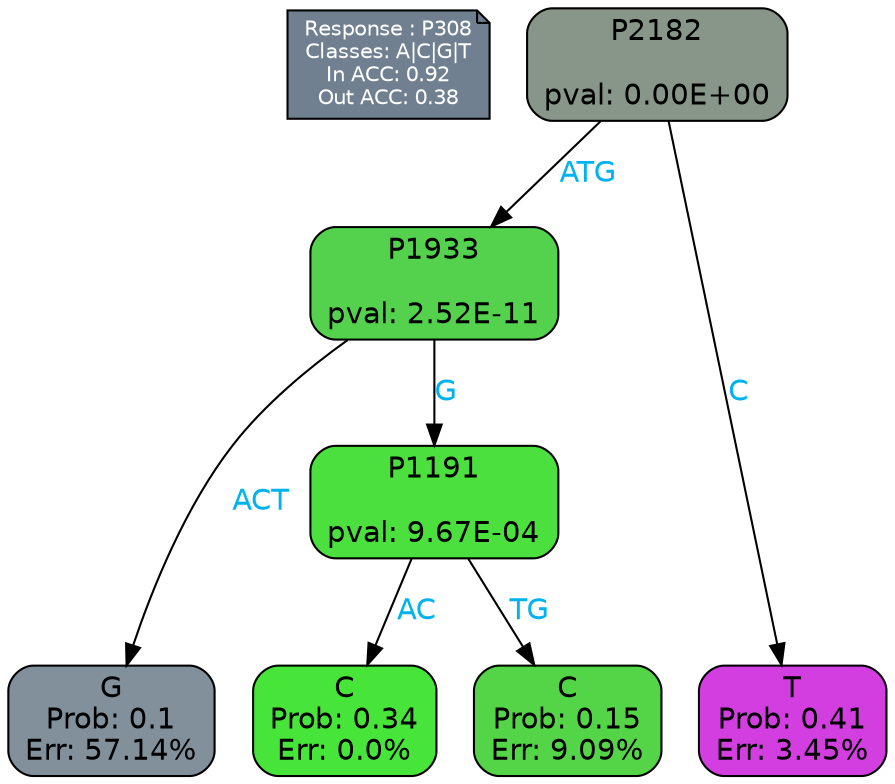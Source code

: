 digraph Tree {
node [shape=box, style="filled, rounded", color="black", fontname=helvetica] ;
graph [ranksep=equally, splines=polylines, bgcolor=transparent, dpi=600] ;
edge [fontname=helvetica] ;
LEGEND [label="Response : P308
Classes: A|C|G|T
In ACC: 0.92
Out ACC: 0.38
",shape=note,align=left,style=filled,fillcolor="slategray",fontcolor="white",fontsize=10];1 [label="P2182

pval: 0.00E+00", fillcolor="#879688"] ;
2 [label="P1933

pval: 2.52E-11", fillcolor="#54d24d"] ;
3 [label="G
Prob: 0.1
Err: 57.14%", fillcolor="#82909b"] ;
4 [label="P1191

pval: 9.67E-04", fillcolor="#4be03d"] ;
5 [label="C
Prob: 0.34
Err: 0.0%", fillcolor="#47e539"] ;
6 [label="C
Prob: 0.15
Err: 9.09%", fillcolor="#54d548"] ;
7 [label="T
Prob: 0.41
Err: 3.45%", fillcolor="#d23edf"] ;
1 -> 2 [label="ATG",fontcolor=deepskyblue2] ;
1 -> 7 [label="C",fontcolor=deepskyblue2] ;
2 -> 3 [label="ACT",fontcolor=deepskyblue2] ;
2 -> 4 [label="G",fontcolor=deepskyblue2] ;
4 -> 5 [label="AC",fontcolor=deepskyblue2] ;
4 -> 6 [label="TG",fontcolor=deepskyblue2] ;
{rank = same; 3;5;6;7;}{rank = same; LEGEND;1;}}
